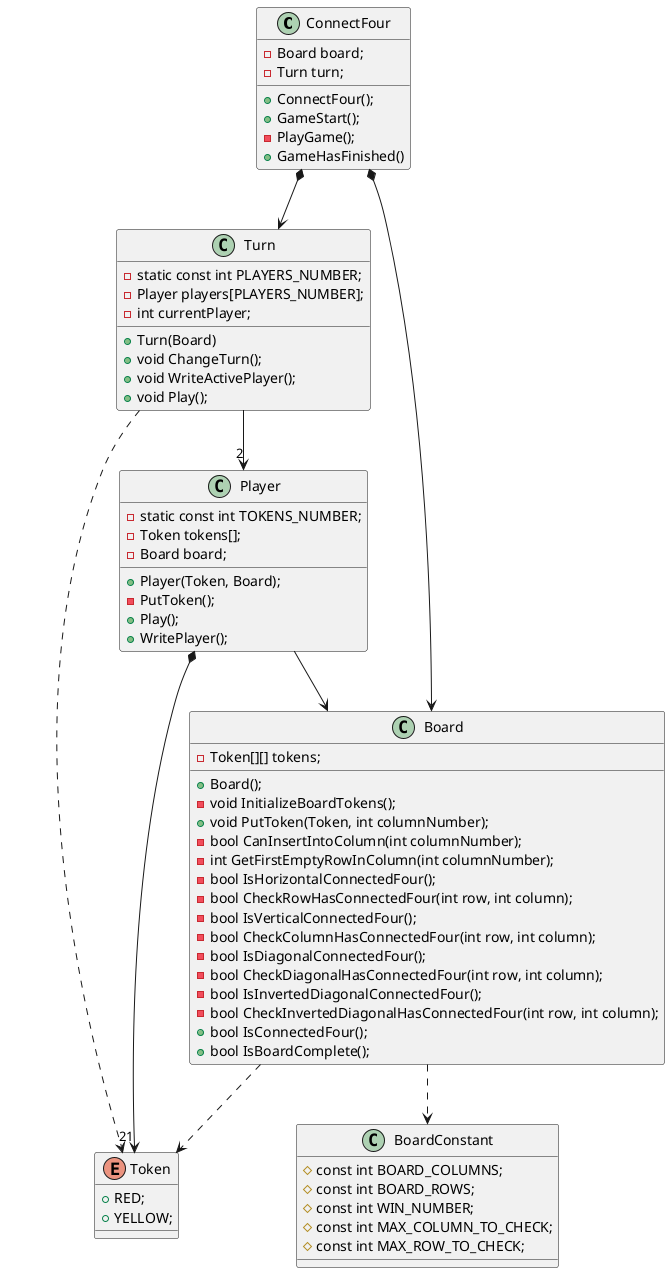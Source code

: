 @startuml


class ConnectFour{
  - Board board;
  - Turn turn;
  + ConnectFour();
  + GameStart();
  - PlayGame();
  + GameHasFinished()
}
class Turn{
  - static const int PLAYERS_NUMBER;
  - Player players[PLAYERS_NUMBER];
  - int currentPlayer;
  + Turn(Board)
  + void ChangeTurn();
  + void WriteActivePlayer();
  + void Play();
}
class Player{
  - static const int TOKENS_NUMBER;
  - Token tokens[];
  - Board board;
  + Player(Token, Board);
  - PutToken();
  + Play();
  + WritePlayer();
}
class Board{
  - Token[][] tokens;
  + Board();
  - void InitializeBoardTokens();
  + void PutToken(Token, int columnNumber);
  - bool CanInsertIntoColumn(int columnNumber);
  - int GetFirstEmptyRowInColumn(int columnNumber);
  - bool IsHorizontalConnectedFour();
  - bool CheckRowHasConnectedFour(int row, int column);
  - bool IsVerticalConnectedFour();
  - bool CheckColumnHasConnectedFour(int row, int column);
  - bool IsDiagonalConnectedFour();
  - bool CheckDiagonalHasConnectedFour(int row, int column);
  - bool IsInvertedDiagonalConnectedFour();
  - bool CheckInvertedDiagonalHasConnectedFour(int row, int column);
  + bool IsConnectedFour();
  + bool IsBoardComplete();
}
class BoardConstant{
  # const int BOARD_COLUMNS;
  # const int BOARD_ROWS;
  # const int WIN_NUMBER;
  # const int MAX_COLUMN_TO_CHECK;
  # const int MAX_ROW_TO_CHECK;
}
enum Token{
  + RED;
  + YELLOW;
}

ConnectFour  *-down-> Board 
ConnectFour *-down-> Turn
Turn -down-> "2" Player
Turn .down.> Token
Player  *-down-> "21" Token
Player --> Board
Board ..>Token
Board ..>BoardConstant

@enduml